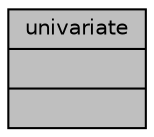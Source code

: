 digraph G
{
  edge [fontname="Helvetica",fontsize="10",labelfontname="Helvetica",labelfontsize="10"];
  node [fontname="Helvetica",fontsize="10",shape=record];
  Node1 [label="{univariate\n||}",height=0.2,width=0.4,color="black", fillcolor="grey75", style="filled" fontcolor="black"];
}
